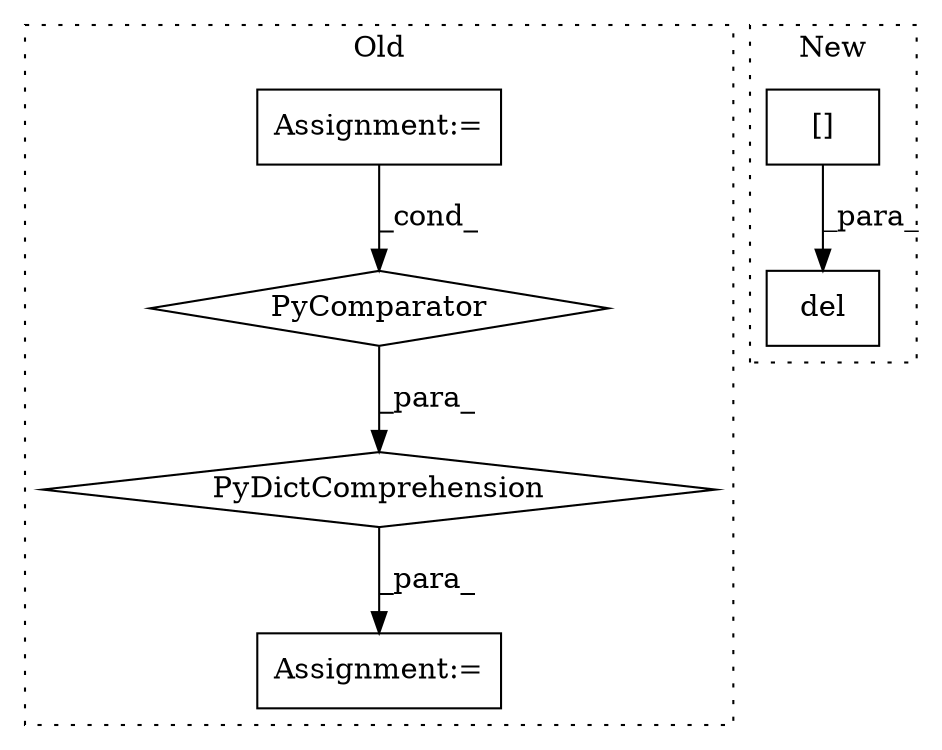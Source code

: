 digraph G {
subgraph cluster0 {
1 [label="PyDictComprehension" a="110" s="12270" l="146" shape="diamond"];
3 [label="PyComparator" a="113" s="12373" l="35" shape="diamond"];
4 [label="Assignment:=" a="7" s="12258" l="12" shape="box"];
5 [label="Assignment:=" a="7" s="12373" l="35" shape="box"];
label = "Old";
style="dotted";
}
subgraph cluster1 {
2 [label="del" a="32" s="14766,14786" l="4,1" shape="box"];
6 [label="[]" a="2" s="14770,14785" l="11,1" shape="box"];
label = "New";
style="dotted";
}
1 -> 4 [label="_para_"];
3 -> 1 [label="_para_"];
5 -> 3 [label="_cond_"];
6 -> 2 [label="_para_"];
}